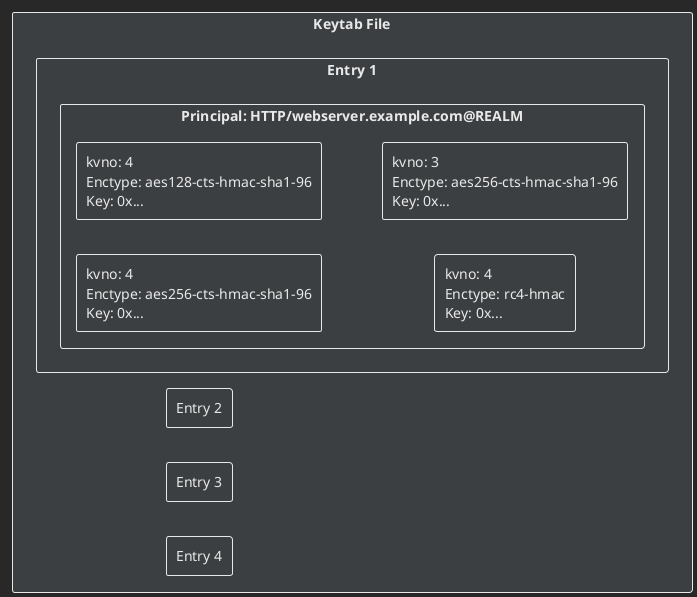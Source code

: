 @startuml
!theme plain
skinparam backgroundColor #282828
skinparam DefaultFontColor #E8E8E8
skinparam ArrowColor #E8E8E8
left to right direction 

skinparam rectangle {
    BackgroundColor #3C3F41
    BorderColor #E8E8E8
    FontColor #E8E8E8
}

rectangle "Keytab File" {
    rectangle "Entry 1" {
        rectangle "Principal: HTTP/webserver.example.com@REALM" {
            rectangle "kvno: 4\nEnctype: aes256-cts-hmac-sha1-96\nKey: 0x..." as key1
        }
    }
    
    rectangle "Entry 2" {
        rectangle "Principal: HTTP/webserver.example.com@REALM" {
            rectangle "kvno: 4\nEnctype: aes128-cts-hmac-sha1-96\nKey: 0x..." as key2
        }
    }
    
    rectangle "Entry 3" {
        rectangle "Principal: HTTP/webserver.example.com@REALM" {
            rectangle "kvno: 4\nEnctype: rc4-hmac\nKey: 0x..." as key3
        }
    }
    
    rectangle "Entry 4" {
        rectangle "Principal: HTTP/webserver.example.com@REALM" {
            rectangle "kvno: 3\nEnctype: aes256-cts-hmac-sha1-96\nKey: 0x..." as key4
        }
    }
}

@enduml